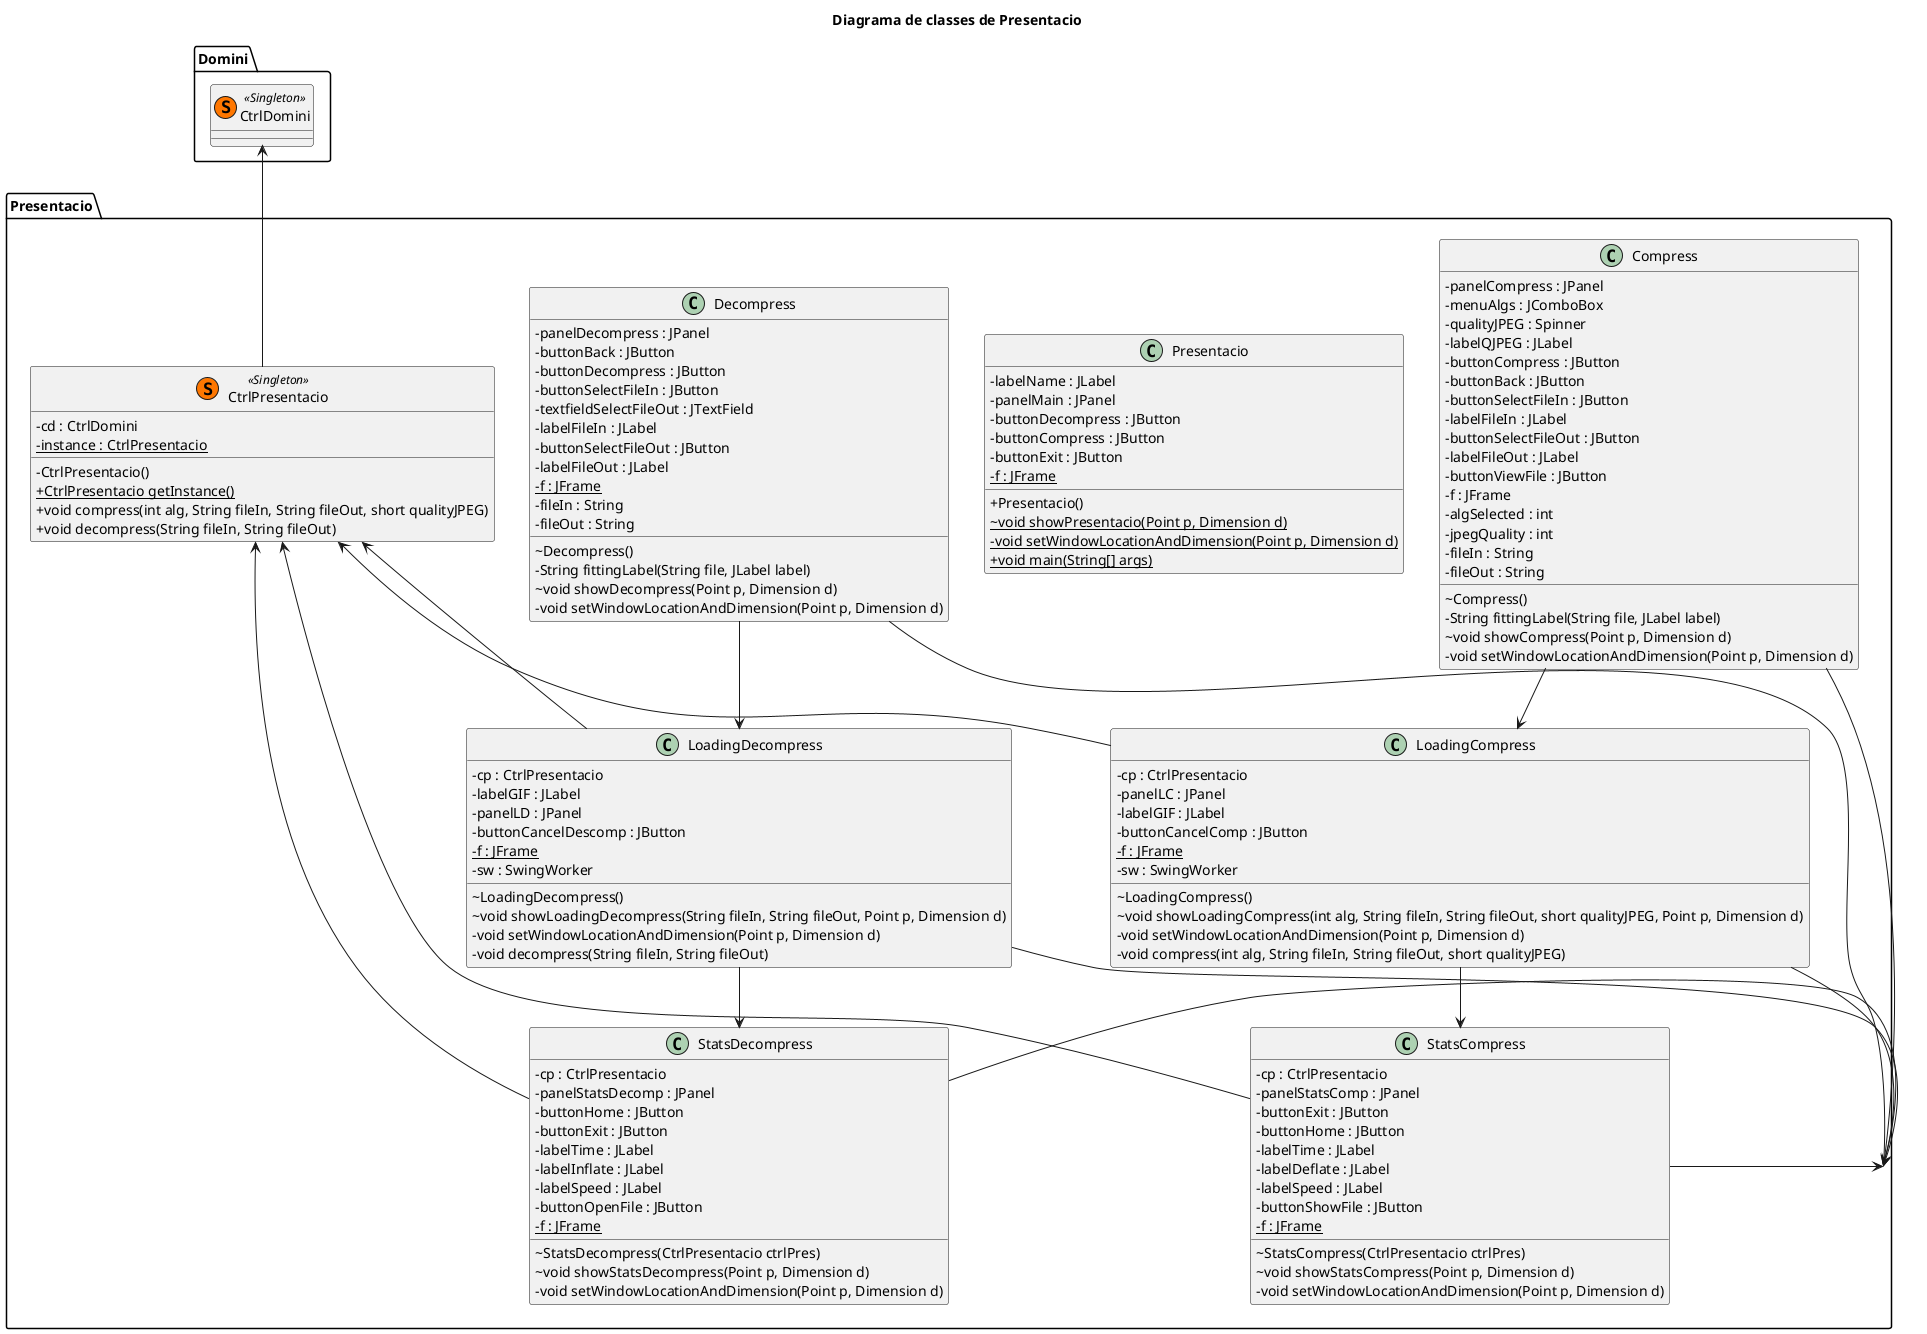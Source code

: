 @startuml

skinparam classAttributeIconSize 0

title Diagrama de classes de Presentacio

package Domini {
    class CtrlDomini << (S,#FF7700) Singleton >>
}

package Presentacio {
    class CtrlPresentacio << (S,#FF7700) Singleton >>{
        -cd : CtrlDomini
        {static}-instance : CtrlPresentacio
        -CtrlPresentacio()
        {static}+CtrlPresentacio getInstance()
        +void compress(int alg, String fileIn, String fileOut, short qualityJPEG)
        +void decompress(String fileIn, String fileOut)
    }
    class Presentacio {
        -labelName : JLabel
        -panelMain : JPanel
        -buttonDecompress : JButton
        -buttonCompress : JButton
        -buttonExit : JButton
        {static}-f : JFrame
        +Presentacio()
        {static}~void showPresentacio(Point p, Dimension d)
        {static}-void setWindowLocationAndDimension(Point p, Dimension d)
        {static}+void main(String[] args)
    }
    class Compress {
        -panelCompress : JPanel
        -menuAlgs : JComboBox
        -qualityJPEG : Spinner
        -labelQJPEG : JLabel
        -buttonCompress : JButton
        -buttonBack : JButton
        -buttonSelectFileIn : JButton
        -labelFileIn : JLabel
        -buttonSelectFileOut : JButton
        -labelFileOut : JLabel
        -buttonViewFile : JButton
        -f : JFrame
        -algSelected : int
        -jpegQuality : int
        -fileIn : String
        -fileOut : String
        ~Compress()
        -String fittingLabel(String file, JLabel label)
        ~void showCompress(Point p, Dimension d)
        -void setWindowLocationAndDimension(Point p, Dimension d)
    }
    class Decompress {
        -panelDecompress : JPanel
        -buttonBack : JButton
        -buttonDecompress : JButton
        -buttonSelectFileIn : JButton
        -textfieldSelectFileOut : JTextField
        -labelFileIn : JLabel
        -buttonSelectFileOut : JButton
        -labelFileOut : JLabel
        {static}-f : JFrame
        -fileIn : String
        -fileOut : String
        ~Decompress()
        -String fittingLabel(String file, JLabel label)
        ~void showDecompress(Point p, Dimension d)
        -void setWindowLocationAndDimension(Point p, Dimension d)
    }
    class LoadingCompress {
        -cp : CtrlPresentacio
        -panelLC : JPanel
        -labelGIF : JLabel
        -buttonCancelComp : JButton
        {static}-f : JFrame
        -sw : SwingWorker
        ~LoadingCompress()
        ~void showLoadingCompress(int alg, String fileIn, String fileOut, short qualityJPEG, Point p, Dimension d)
        -void setWindowLocationAndDimension(Point p, Dimension d)
        -void compress(int alg, String fileIn, String fileOut, short qualityJPEG)
    }
    class LoadingDecompress {
        -cp : CtrlPresentacio
        -labelGIF : JLabel
        -panelLD : JPanel
        -buttonCancelDescomp : JButton
        {static}-f : JFrame
        -sw : SwingWorker
        ~LoadingDecompress()
        ~void showLoadingDecompress(String fileIn, String fileOut, Point p, Dimension d)
        -void setWindowLocationAndDimension(Point p, Dimension d)
        -void decompress(String fileIn, String fileOut)
    }
    class StatsCompress {
        -cp : CtrlPresentacio
        -panelStatsComp : JPanel
        -buttonExit : JButton
        -buttonHome : JButton
        -labelTime : JLabel
        -labelDeflate : JLabel
        -labelSpeed : JLabel
        -buttonShowFile : JButton
        {static}-f : JFrame
        ~StatsCompress(CtrlPresentacio ctrlPres)
        ~void showStatsCompress(Point p, Dimension d)
        -void setWindowLocationAndDimension(Point p, Dimension d)
    }
    class StatsDecompress {
        -cp : CtrlPresentacio
        -panelStatsDecomp : JPanel
        -buttonHome : JButton
        -buttonExit : JButton
        -labelTime : JLabel
        -labelInflate : JLabel
        -labelSpeed : JLabel
        -buttonOpenFile : JButton
        {static}-f : JFrame
        ~StatsDecompress(CtrlPresentacio ctrlPres)
        ~void showStatsDecompress(Point p, Dimension d)
        -void setWindowLocationAndDimension(Point p, Dimension d)
    }
}

CtrlDomini <-- CtrlPresentacio
CtrlPresentacio <-- LoadingCompress
CtrlPresentacio <-- LoadingDecompress
CtrlPresentacio <-- StatsCompress
CtrlPresentacio <-- StatsDecompress

Presentacio -- Compress
Presentacio -- Decompress
Compress --> LoadingCompress
Decompress --> LoadingDecompress
LoadingCompress --> StatsCompress
LoadingCompress --> Presentacio
LoadingDecompress --> StatsDecompress
LoadingDecompress --> Presentacio
StatsCompress --> Presentacio
StatsDecompress --> Presentacio

@enduml
